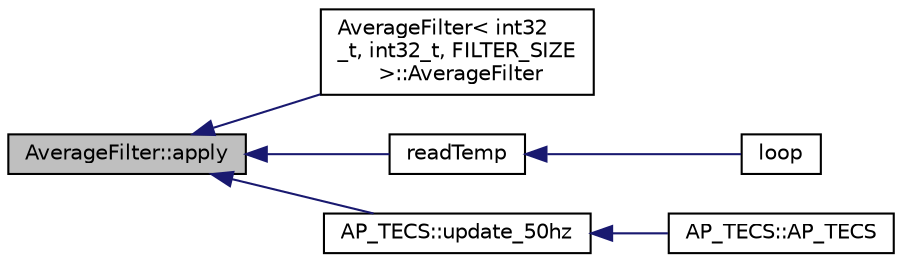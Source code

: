 digraph "AverageFilter::apply"
{
 // INTERACTIVE_SVG=YES
  edge [fontname="Helvetica",fontsize="10",labelfontname="Helvetica",labelfontsize="10"];
  node [fontname="Helvetica",fontsize="10",shape=record];
  rankdir="LR";
  Node1 [label="AverageFilter::apply",height=0.2,width=0.4,color="black", fillcolor="grey75", style="filled", fontcolor="black"];
  Node1 -> Node2 [dir="back",color="midnightblue",fontsize="10",style="solid",fontname="Helvetica"];
  Node2 [label="AverageFilter\< int32\l_t, int32_t, FILTER_SIZE\l \>::AverageFilter",height=0.2,width=0.4,color="black", fillcolor="white", style="filled",URL="$classAverageFilter.html#a69156733dcbed7ae1404a15b1f6c8ced"];
  Node1 -> Node3 [dir="back",color="midnightblue",fontsize="10",style="solid",fontname="Helvetica"];
  Node3 [label="readTemp",height=0.2,width=0.4,color="black", fillcolor="white", style="filled",URL="$Filter_8cpp.html#a935a644f2f83fada63bde53d71d2c357"];
  Node3 -> Node4 [dir="back",color="midnightblue",fontsize="10",style="solid",fontname="Helvetica"];
  Node4 [label="loop",height=0.2,width=0.4,color="black", fillcolor="white", style="filled",URL="$Filter_8cpp.html#afe461d27b9c48d5921c00d521181f12f"];
  Node1 -> Node5 [dir="back",color="midnightblue",fontsize="10",style="solid",fontname="Helvetica"];
  Node5 [label="AP_TECS::update_50hz",height=0.2,width=0.4,color="black", fillcolor="white", style="filled",URL="$classAP__TECS.html#a4d52e4f283cb0475971dc3ce22597f1c"];
  Node5 -> Node6 [dir="back",color="midnightblue",fontsize="10",style="solid",fontname="Helvetica"];
  Node6 [label="AP_TECS::AP_TECS",height=0.2,width=0.4,color="black", fillcolor="white", style="filled",URL="$classAP__TECS.html#a01d6d2b6f4c4151838115b13020d8990"];
}
